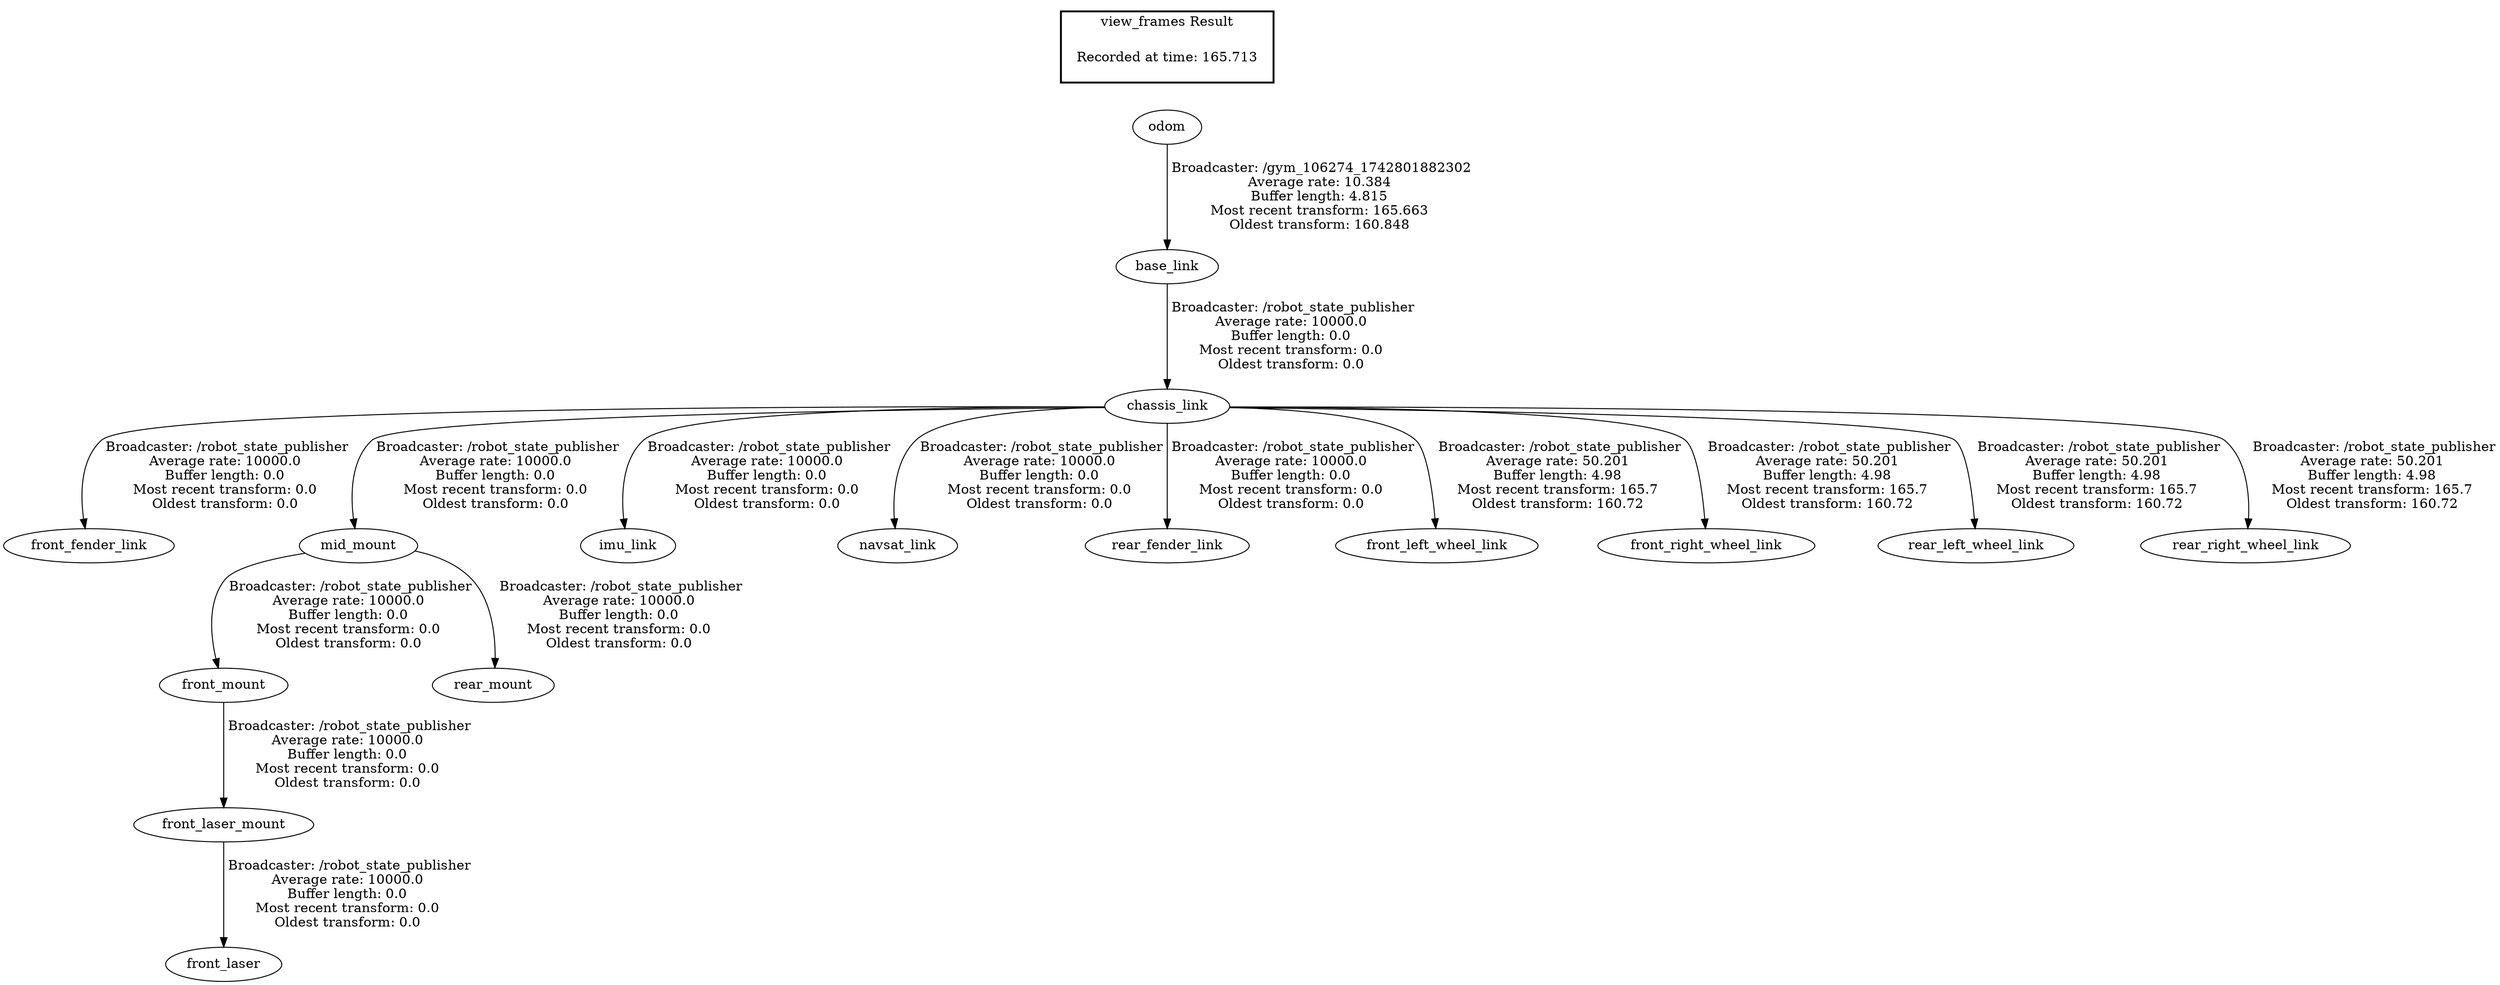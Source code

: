 digraph G {
"base_link" -> "chassis_link"[label=" Broadcaster: /robot_state_publisher\nAverage rate: 10000.0\nBuffer length: 0.0\nMost recent transform: 0.0\nOldest transform: 0.0\n"];
"odom" -> "base_link"[label=" Broadcaster: /gym_106274_1742801882302\nAverage rate: 10.384\nBuffer length: 4.815\nMost recent transform: 165.663\nOldest transform: 160.848\n"];
"chassis_link" -> "front_fender_link"[label=" Broadcaster: /robot_state_publisher\nAverage rate: 10000.0\nBuffer length: 0.0\nMost recent transform: 0.0\nOldest transform: 0.0\n"];
"front_laser_mount" -> "front_laser"[label=" Broadcaster: /robot_state_publisher\nAverage rate: 10000.0\nBuffer length: 0.0\nMost recent transform: 0.0\nOldest transform: 0.0\n"];
"front_mount" -> "front_laser_mount"[label=" Broadcaster: /robot_state_publisher\nAverage rate: 10000.0\nBuffer length: 0.0\nMost recent transform: 0.0\nOldest transform: 0.0\n"];
"mid_mount" -> "front_mount"[label=" Broadcaster: /robot_state_publisher\nAverage rate: 10000.0\nBuffer length: 0.0\nMost recent transform: 0.0\nOldest transform: 0.0\n"];
"chassis_link" -> "mid_mount"[label=" Broadcaster: /robot_state_publisher\nAverage rate: 10000.0\nBuffer length: 0.0\nMost recent transform: 0.0\nOldest transform: 0.0\n"];
"chassis_link" -> "imu_link"[label=" Broadcaster: /robot_state_publisher\nAverage rate: 10000.0\nBuffer length: 0.0\nMost recent transform: 0.0\nOldest transform: 0.0\n"];
"chassis_link" -> "navsat_link"[label=" Broadcaster: /robot_state_publisher\nAverage rate: 10000.0\nBuffer length: 0.0\nMost recent transform: 0.0\nOldest transform: 0.0\n"];
"chassis_link" -> "rear_fender_link"[label=" Broadcaster: /robot_state_publisher\nAverage rate: 10000.0\nBuffer length: 0.0\nMost recent transform: 0.0\nOldest transform: 0.0\n"];
"mid_mount" -> "rear_mount"[label=" Broadcaster: /robot_state_publisher\nAverage rate: 10000.0\nBuffer length: 0.0\nMost recent transform: 0.0\nOldest transform: 0.0\n"];
"chassis_link" -> "front_left_wheel_link"[label=" Broadcaster: /robot_state_publisher\nAverage rate: 50.201\nBuffer length: 4.98\nMost recent transform: 165.7\nOldest transform: 160.72\n"];
"chassis_link" -> "front_right_wheel_link"[label=" Broadcaster: /robot_state_publisher\nAverage rate: 50.201\nBuffer length: 4.98\nMost recent transform: 165.7\nOldest transform: 160.72\n"];
"chassis_link" -> "rear_left_wheel_link"[label=" Broadcaster: /robot_state_publisher\nAverage rate: 50.201\nBuffer length: 4.98\nMost recent transform: 165.7\nOldest transform: 160.72\n"];
"chassis_link" -> "rear_right_wheel_link"[label=" Broadcaster: /robot_state_publisher\nAverage rate: 50.201\nBuffer length: 4.98\nMost recent transform: 165.7\nOldest transform: 160.72\n"];
edge [style=invis];
 subgraph cluster_legend { style=bold; color=black; label ="view_frames Result";
"Recorded at time: 165.713"[ shape=plaintext ] ;
}->"odom";
}